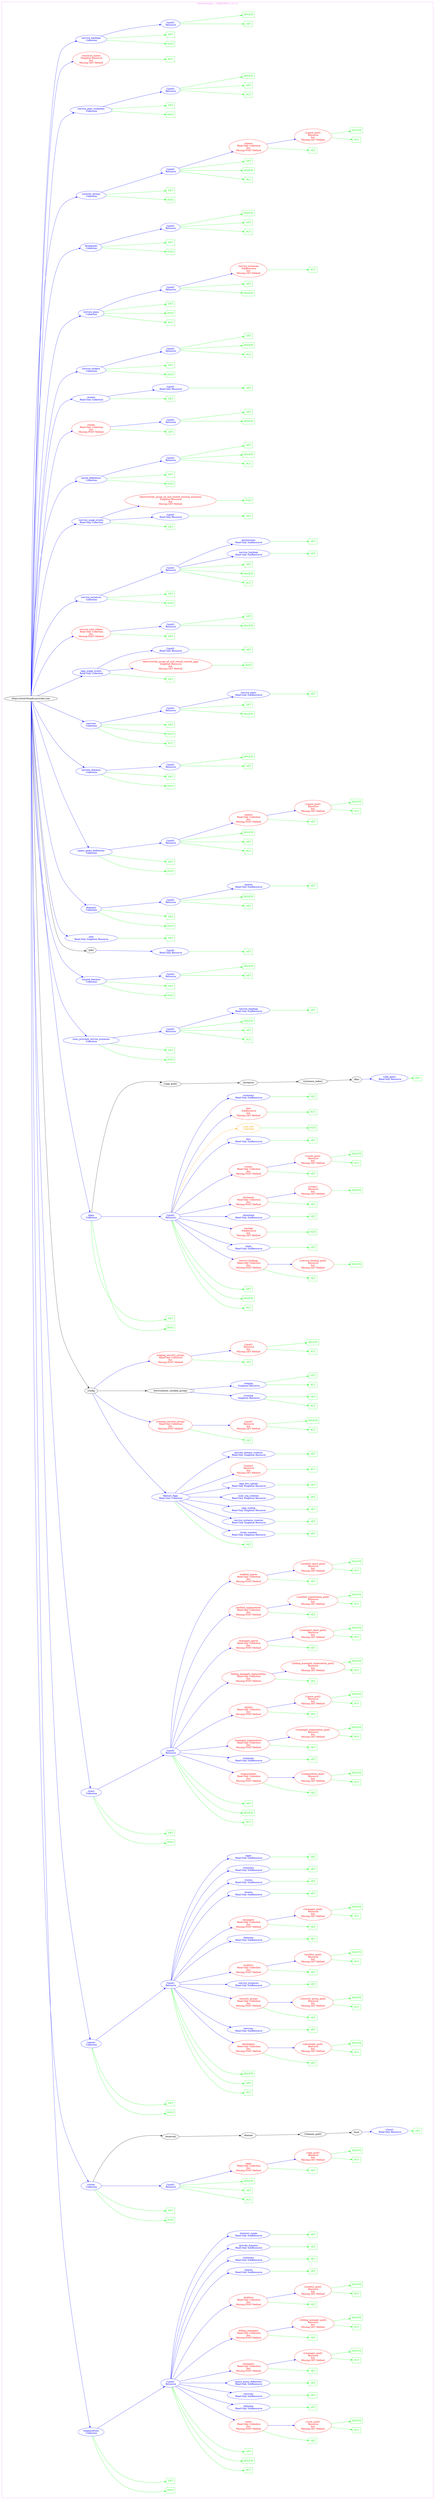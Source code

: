 digraph Cloud_Computing_REST_API {
rankdir="LR";
subgraph cluster_0 {
label="Cloud Foundry - UNKNOWN 2.217.0"
color=violet
fontcolor=violet
subgraph cluster_1 {
label=""
color=white
fontcolor=white
node1 [label="https://cloud-foundry.provider.com", shape="ellipse", color="black", fontcolor="black"]
node1 -> node2 [color="blue", fontcolor="blue"]
subgraph cluster_2 {
label=""
color=white
fontcolor=white
node2 [label="/organizations\n Collection", shape="ellipse", color="blue", fontcolor="blue"]
node2 -> node3 [color="green", fontcolor="green"]
subgraph cluster_3 {
label=""
color=white
fontcolor=white
node3 [label="POST", shape="box", color="green", fontcolor="green"]
}
node2 -> node4 [color="green", fontcolor="green"]
subgraph cluster_4 {
label=""
color=white
fontcolor=white
node4 [label="GET", shape="box", color="green", fontcolor="green"]
}
node2 -> node5 [color="blue", fontcolor="blue"]
subgraph cluster_5 {
label=""
color=white
fontcolor=white
node5 [label="/{guid}\n Resource", shape="ellipse", color="blue", fontcolor="blue"]
node5 -> node6 [color="green", fontcolor="green"]
subgraph cluster_6 {
label=""
color=white
fontcolor=white
node6 [label="PUT", shape="box", color="green", fontcolor="green"]
}
node5 -> node7 [color="green", fontcolor="green"]
subgraph cluster_7 {
label=""
color=white
fontcolor=white
node7 [label="DELETE", shape="box", color="green", fontcolor="green"]
}
node5 -> node8 [color="green", fontcolor="green"]
subgraph cluster_8 {
label=""
color=white
fontcolor=white
node8 [label="GET", shape="box", color="green", fontcolor="green"]
}
node5 -> node9 [color="blue", fontcolor="blue"]
subgraph cluster_9 {
label=""
color=white
fontcolor=white
node9 [label="/users\n Read-Only Collection\nbut\nMissing POST Method", shape="ellipse", color="red", fontcolor="red"]
node9 -> node10 [color="green", fontcolor="green"]
subgraph cluster_10 {
label=""
color=white
fontcolor=white
node10 [label="GET", shape="box", color="green", fontcolor="green"]
}
node9 -> node11 [color="blue", fontcolor="blue"]
subgraph cluster_11 {
label=""
color=white
fontcolor=white
node11 [label="/{user_guid}\n Resource\nbut\nMissing GET Method", shape="ellipse", color="red", fontcolor="red"]
node11 -> node12 [color="green", fontcolor="green"]
subgraph cluster_12 {
label=""
color=white
fontcolor=white
node12 [label="PUT", shape="box", color="green", fontcolor="green"]
}
node11 -> node13 [color="green", fontcolor="green"]
subgraph cluster_13 {
label=""
color=white
fontcolor=white
node13 [label="DELETE", shape="box", color="green", fontcolor="green"]
}
}
}
node5 -> node14 [color="blue", fontcolor="blue"]
subgraph cluster_14 {
label=""
color=white
fontcolor=white
node14 [label="/domains\n Read-Only SubResource", shape="ellipse", color="blue", fontcolor="blue"]
node14 -> node15 [color="green", fontcolor="green"]
subgraph cluster_15 {
label=""
color=white
fontcolor=white
node15 [label="GET", shape="box", color="green", fontcolor="green"]
}
}
node5 -> node16 [color="blue", fontcolor="blue"]
subgraph cluster_16 {
label=""
color=white
fontcolor=white
node16 [label="/services\n Read-Only SubResource", shape="ellipse", color="blue", fontcolor="blue"]
node16 -> node17 [color="green", fontcolor="green"]
subgraph cluster_17 {
label=""
color=white
fontcolor=white
node17 [label="GET", shape="box", color="green", fontcolor="green"]
}
}
node5 -> node18 [color="blue", fontcolor="blue"]
subgraph cluster_18 {
label=""
color=white
fontcolor=white
node18 [label="/space_quota_definitions\n Read-Only SubResource", shape="ellipse", color="blue", fontcolor="blue"]
node18 -> node19 [color="green", fontcolor="green"]
subgraph cluster_19 {
label=""
color=white
fontcolor=white
node19 [label="GET", shape="box", color="green", fontcolor="green"]
}
}
node5 -> node20 [color="blue", fontcolor="blue"]
subgraph cluster_20 {
label=""
color=white
fontcolor=white
node20 [label="/managers\n Read-Only Collection\nbut\nMissing POST Method", shape="ellipse", color="red", fontcolor="red"]
node20 -> node21 [color="green", fontcolor="green"]
subgraph cluster_21 {
label=""
color=white
fontcolor=white
node21 [label="GET", shape="box", color="green", fontcolor="green"]
}
node20 -> node22 [color="blue", fontcolor="blue"]
subgraph cluster_22 {
label=""
color=white
fontcolor=white
node22 [label="/{manager_guid}\n Resource\nbut\nMissing GET Method", shape="ellipse", color="red", fontcolor="red"]
node22 -> node23 [color="green", fontcolor="green"]
subgraph cluster_23 {
label=""
color=white
fontcolor=white
node23 [label="PUT", shape="box", color="green", fontcolor="green"]
}
node22 -> node24 [color="green", fontcolor="green"]
subgraph cluster_24 {
label=""
color=white
fontcolor=white
node24 [label="DELETE", shape="box", color="green", fontcolor="green"]
}
}
}
node5 -> node25 [color="blue", fontcolor="blue"]
subgraph cluster_25 {
label=""
color=white
fontcolor=white
node25 [label="/billing_managers\n Read-Only Collection\nbut\nMissing POST Method", shape="ellipse", color="red", fontcolor="red"]
node25 -> node26 [color="green", fontcolor="green"]
subgraph cluster_26 {
label=""
color=white
fontcolor=white
node26 [label="GET", shape="box", color="green", fontcolor="green"]
}
node25 -> node27 [color="blue", fontcolor="blue"]
subgraph cluster_27 {
label=""
color=white
fontcolor=white
node27 [label="/{billing_manager_guid}\n Resource\nbut\nMissing GET Method", shape="ellipse", color="red", fontcolor="red"]
node27 -> node28 [color="green", fontcolor="green"]
subgraph cluster_28 {
label=""
color=white
fontcolor=white
node28 [label="PUT", shape="box", color="green", fontcolor="green"]
}
node27 -> node29 [color="green", fontcolor="green"]
subgraph cluster_29 {
label=""
color=white
fontcolor=white
node29 [label="DELETE", shape="box", color="green", fontcolor="green"]
}
}
}
node5 -> node30 [color="blue", fontcolor="blue"]
subgraph cluster_30 {
label=""
color=white
fontcolor=white
node30 [label="/auditors\n Read-Only Collection\nbut\nMissing POST Method", shape="ellipse", color="red", fontcolor="red"]
node30 -> node31 [color="green", fontcolor="green"]
subgraph cluster_31 {
label=""
color=white
fontcolor=white
node31 [label="GET", shape="box", color="green", fontcolor="green"]
}
node30 -> node32 [color="blue", fontcolor="blue"]
subgraph cluster_32 {
label=""
color=white
fontcolor=white
node32 [label="/{auditor_guid}\n Resource\nbut\nMissing GET Method", shape="ellipse", color="red", fontcolor="red"]
node32 -> node33 [color="green", fontcolor="green"]
subgraph cluster_33 {
label=""
color=white
fontcolor=white
node33 [label="PUT", shape="box", color="green", fontcolor="green"]
}
node32 -> node34 [color="green", fontcolor="green"]
subgraph cluster_34 {
label=""
color=white
fontcolor=white
node34 [label="DELETE", shape="box", color="green", fontcolor="green"]
}
}
}
node5 -> node35 [color="blue", fontcolor="blue"]
subgraph cluster_35 {
label=""
color=white
fontcolor=white
node35 [label="/spaces\n Read-Only SubResource", shape="ellipse", color="blue", fontcolor="blue"]
node35 -> node36 [color="green", fontcolor="green"]
subgraph cluster_36 {
label=""
color=white
fontcolor=white
node36 [label="GET", shape="box", color="green", fontcolor="green"]
}
}
node5 -> node37 [color="blue", fontcolor="blue"]
subgraph cluster_37 {
label=""
color=white
fontcolor=white
node37 [label="/summary\n Read-Only SubResource", shape="ellipse", color="blue", fontcolor="blue"]
node37 -> node38 [color="green", fontcolor="green"]
subgraph cluster_38 {
label=""
color=white
fontcolor=white
node38 [label="GET", shape="box", color="green", fontcolor="green"]
}
}
node5 -> node39 [color="blue", fontcolor="blue"]
subgraph cluster_39 {
label=""
color=white
fontcolor=white
node39 [label="/private_domains\n Read-Only SubResource", shape="ellipse", color="blue", fontcolor="blue"]
node39 -> node40 [color="green", fontcolor="green"]
subgraph cluster_40 {
label=""
color=white
fontcolor=white
node40 [label="GET", shape="box", color="green", fontcolor="green"]
}
}
node5 -> node41 [color="blue", fontcolor="blue"]
subgraph cluster_41 {
label=""
color=white
fontcolor=white
node41 [label="/memory_usage\n Read-Only SubResource", shape="ellipse", color="blue", fontcolor="blue"]
node41 -> node42 [color="green", fontcolor="green"]
subgraph cluster_42 {
label=""
color=white
fontcolor=white
node42 [label="GET", shape="box", color="green", fontcolor="green"]
}
}
}
}
node1 -> node43 [color="blue", fontcolor="blue"]
subgraph cluster_43 {
label=""
color=white
fontcolor=white
node43 [label="/routes\n Collection", shape="ellipse", color="blue", fontcolor="blue"]
node43 -> node44 [color="green", fontcolor="green"]
subgraph cluster_44 {
label=""
color=white
fontcolor=white
node44 [label="POST", shape="box", color="green", fontcolor="green"]
}
node43 -> node45 [color="green", fontcolor="green"]
subgraph cluster_45 {
label=""
color=white
fontcolor=white
node45 [label="GET", shape="box", color="green", fontcolor="green"]
}
node43 -> node46 [color="blue", fontcolor="blue"]
subgraph cluster_46 {
label=""
color=white
fontcolor=white
node46 [label="/{guid}\n Resource", shape="ellipse", color="blue", fontcolor="blue"]
node46 -> node47 [color="green", fontcolor="green"]
subgraph cluster_47 {
label=""
color=white
fontcolor=white
node47 [label="PUT", shape="box", color="green", fontcolor="green"]
}
node46 -> node48 [color="green", fontcolor="green"]
subgraph cluster_48 {
label=""
color=white
fontcolor=white
node48 [label="GET", shape="box", color="green", fontcolor="green"]
}
node46 -> node49 [color="green", fontcolor="green"]
subgraph cluster_49 {
label=""
color=white
fontcolor=white
node49 [label="DELETE", shape="box", color="green", fontcolor="green"]
}
node46 -> node50 [color="blue", fontcolor="blue"]
subgraph cluster_50 {
label=""
color=white
fontcolor=white
node50 [label="/apps\n Read-Only Collection\nbut\nMissing POST Method", shape="ellipse", color="red", fontcolor="red"]
node50 -> node51 [color="green", fontcolor="green"]
subgraph cluster_51 {
label=""
color=white
fontcolor=white
node51 [label="GET", shape="box", color="green", fontcolor="green"]
}
node50 -> node52 [color="blue", fontcolor="blue"]
subgraph cluster_52 {
label=""
color=white
fontcolor=white
node52 [label="/{app_guid}\n Resource\nbut\nMissing GET Method", shape="ellipse", color="red", fontcolor="red"]
node52 -> node53 [color="green", fontcolor="green"]
subgraph cluster_53 {
label=""
color=white
fontcolor=white
node53 [label="PUT", shape="box", color="green", fontcolor="green"]
}
node52 -> node54 [color="green", fontcolor="green"]
subgraph cluster_54 {
label=""
color=white
fontcolor=white
node54 [label="DELETE", shape="box", color="green", fontcolor="green"]
}
}
}
}
node43 -> node55 [color="black", fontcolor="black"]
subgraph cluster_55 {
label=""
color=white
fontcolor=white
node55 [label="/reserved", shape="ellipse", color="black", fontcolor="black"]
node55 -> node56 [color="black", fontcolor="black"]
subgraph cluster_56 {
label=""
color=white
fontcolor=white
node56 [label="/domain", shape="ellipse", color="black", fontcolor="black"]
node56 -> node57 [color="black", fontcolor="black"]
subgraph cluster_57 {
label=""
color=white
fontcolor=white
node57 [label="/{domain_guid}", shape="ellipse", color="black", fontcolor="black"]
node57 -> node58 [color="black", fontcolor="black"]
subgraph cluster_58 {
label=""
color=white
fontcolor=white
node58 [label="/host", shape="ellipse", color="black", fontcolor="black"]
node58 -> node59 [color="blue", fontcolor="blue"]
subgraph cluster_59 {
label=""
color=white
fontcolor=white
node59 [label="/{host}\n Read-Only Resource", shape="ellipse", color="blue", fontcolor="blue"]
node59 -> node60 [color="green", fontcolor="green"]
subgraph cluster_60 {
label=""
color=white
fontcolor=white
node60 [label="GET", shape="box", color="green", fontcolor="green"]
}
}
}
}
}
}
}
node1 -> node61 [color="blue", fontcolor="blue"]
subgraph cluster_61 {
label=""
color=white
fontcolor=white
node61 [label="/spaces\n Collection", shape="ellipse", color="blue", fontcolor="blue"]
node61 -> node62 [color="green", fontcolor="green"]
subgraph cluster_62 {
label=""
color=white
fontcolor=white
node62 [label="POST", shape="box", color="green", fontcolor="green"]
}
node61 -> node63 [color="green", fontcolor="green"]
subgraph cluster_63 {
label=""
color=white
fontcolor=white
node63 [label="GET", shape="box", color="green", fontcolor="green"]
}
node61 -> node64 [color="blue", fontcolor="blue"]
subgraph cluster_64 {
label=""
color=white
fontcolor=white
node64 [label="/{guid}\n Resource", shape="ellipse", color="blue", fontcolor="blue"]
node64 -> node65 [color="green", fontcolor="green"]
subgraph cluster_65 {
label=""
color=white
fontcolor=white
node65 [label="PUT", shape="box", color="green", fontcolor="green"]
}
node64 -> node66 [color="green", fontcolor="green"]
subgraph cluster_66 {
label=""
color=white
fontcolor=white
node66 [label="GET", shape="box", color="green", fontcolor="green"]
}
node64 -> node67 [color="green", fontcolor="green"]
subgraph cluster_67 {
label=""
color=white
fontcolor=white
node67 [label="DELETE", shape="box", color="green", fontcolor="green"]
}
node64 -> node68 [color="blue", fontcolor="blue"]
subgraph cluster_68 {
label=""
color=white
fontcolor=white
node68 [label="/developers\n Read-Only Collection\nbut\nMissing POST Method", shape="ellipse", color="red", fontcolor="red"]
node68 -> node69 [color="green", fontcolor="green"]
subgraph cluster_69 {
label=""
color=white
fontcolor=white
node69 [label="GET", shape="box", color="green", fontcolor="green"]
}
node68 -> node70 [color="blue", fontcolor="blue"]
subgraph cluster_70 {
label=""
color=white
fontcolor=white
node70 [label="/{developer_guid}\n Resource\nbut\nMissing GET Method", shape="ellipse", color="red", fontcolor="red"]
node70 -> node71 [color="green", fontcolor="green"]
subgraph cluster_71 {
label=""
color=white
fontcolor=white
node71 [label="PUT", shape="box", color="green", fontcolor="green"]
}
node70 -> node72 [color="green", fontcolor="green"]
subgraph cluster_72 {
label=""
color=white
fontcolor=white
node72 [label="DELETE", shape="box", color="green", fontcolor="green"]
}
}
}
node64 -> node73 [color="blue", fontcolor="blue"]
subgraph cluster_73 {
label=""
color=white
fontcolor=white
node73 [label="/services\n Read-Only SubResource", shape="ellipse", color="blue", fontcolor="blue"]
node73 -> node74 [color="green", fontcolor="green"]
subgraph cluster_74 {
label=""
color=white
fontcolor=white
node74 [label="GET", shape="box", color="green", fontcolor="green"]
}
}
node64 -> node75 [color="blue", fontcolor="blue"]
subgraph cluster_75 {
label=""
color=white
fontcolor=white
node75 [label="/security_groups\n Read-Only Collection\nbut\nMissing POST Method", shape="ellipse", color="red", fontcolor="red"]
node75 -> node76 [color="green", fontcolor="green"]
subgraph cluster_76 {
label=""
color=white
fontcolor=white
node76 [label="GET", shape="box", color="green", fontcolor="green"]
}
node75 -> node77 [color="blue", fontcolor="blue"]
subgraph cluster_77 {
label=""
color=white
fontcolor=white
node77 [label="/{security_group_guid}\n Resource\nbut\nMissing GET Method", shape="ellipse", color="red", fontcolor="red"]
node77 -> node78 [color="green", fontcolor="green"]
subgraph cluster_78 {
label=""
color=white
fontcolor=white
node78 [label="PUT", shape="box", color="green", fontcolor="green"]
}
node77 -> node79 [color="green", fontcolor="green"]
subgraph cluster_79 {
label=""
color=white
fontcolor=white
node79 [label="DELETE", shape="box", color="green", fontcolor="green"]
}
}
}
node64 -> node80 [color="blue", fontcolor="blue"]
subgraph cluster_80 {
label=""
color=white
fontcolor=white
node80 [label="/service_instances\n Read-Only SubResource", shape="ellipse", color="blue", fontcolor="blue"]
node80 -> node81 [color="green", fontcolor="green"]
subgraph cluster_81 {
label=""
color=white
fontcolor=white
node81 [label="GET", shape="box", color="green", fontcolor="green"]
}
}
node64 -> node82 [color="blue", fontcolor="blue"]
subgraph cluster_82 {
label=""
color=white
fontcolor=white
node82 [label="/auditors\n Read-Only Collection\nbut\nMissing POST Method", shape="ellipse", color="red", fontcolor="red"]
node82 -> node83 [color="green", fontcolor="green"]
subgraph cluster_83 {
label=""
color=white
fontcolor=white
node83 [label="GET", shape="box", color="green", fontcolor="green"]
}
node82 -> node84 [color="blue", fontcolor="blue"]
subgraph cluster_84 {
label=""
color=white
fontcolor=white
node84 [label="/{auditor_guid}\n Resource\nbut\nMissing GET Method", shape="ellipse", color="red", fontcolor="red"]
node84 -> node85 [color="green", fontcolor="green"]
subgraph cluster_85 {
label=""
color=white
fontcolor=white
node85 [label="PUT", shape="box", color="green", fontcolor="green"]
}
node84 -> node86 [color="green", fontcolor="green"]
subgraph cluster_86 {
label=""
color=white
fontcolor=white
node86 [label="DELETE", shape="box", color="green", fontcolor="green"]
}
}
}
node64 -> node87 [color="blue", fontcolor="blue"]
subgraph cluster_87 {
label=""
color=white
fontcolor=white
node87 [label="/domains\n Read-Only SubResource", shape="ellipse", color="blue", fontcolor="blue"]
node87 -> node88 [color="green", fontcolor="green"]
subgraph cluster_88 {
label=""
color=white
fontcolor=white
node88 [label="GET", shape="box", color="green", fontcolor="green"]
}
}
node64 -> node89 [color="blue", fontcolor="blue"]
subgraph cluster_89 {
label=""
color=white
fontcolor=white
node89 [label="/managers\n Read-Only Collection\nbut\nMissing POST Method", shape="ellipse", color="red", fontcolor="red"]
node89 -> node90 [color="green", fontcolor="green"]
subgraph cluster_90 {
label=""
color=white
fontcolor=white
node90 [label="GET", shape="box", color="green", fontcolor="green"]
}
node89 -> node91 [color="blue", fontcolor="blue"]
subgraph cluster_91 {
label=""
color=white
fontcolor=white
node91 [label="/{manager_guid}\n Resource\nbut\nMissing GET Method", shape="ellipse", color="red", fontcolor="red"]
node91 -> node92 [color="green", fontcolor="green"]
subgraph cluster_92 {
label=""
color=white
fontcolor=white
node92 [label="PUT", shape="box", color="green", fontcolor="green"]
}
node91 -> node93 [color="green", fontcolor="green"]
subgraph cluster_93 {
label=""
color=white
fontcolor=white
node93 [label="DELETE", shape="box", color="green", fontcolor="green"]
}
}
}
node64 -> node94 [color="blue", fontcolor="blue"]
subgraph cluster_94 {
label=""
color=white
fontcolor=white
node94 [label="/events\n Read-Only SubResource", shape="ellipse", color="blue", fontcolor="blue"]
node94 -> node95 [color="green", fontcolor="green"]
subgraph cluster_95 {
label=""
color=white
fontcolor=white
node95 [label="GET", shape="box", color="green", fontcolor="green"]
}
}
node64 -> node96 [color="blue", fontcolor="blue"]
subgraph cluster_96 {
label=""
color=white
fontcolor=white
node96 [label="/routes\n Read-Only SubResource", shape="ellipse", color="blue", fontcolor="blue"]
node96 -> node97 [color="green", fontcolor="green"]
subgraph cluster_97 {
label=""
color=white
fontcolor=white
node97 [label="GET", shape="box", color="green", fontcolor="green"]
}
}
node64 -> node98 [color="blue", fontcolor="blue"]
subgraph cluster_98 {
label=""
color=white
fontcolor=white
node98 [label="/summary\n Read-Only SubResource", shape="ellipse", color="blue", fontcolor="blue"]
node98 -> node99 [color="green", fontcolor="green"]
subgraph cluster_99 {
label=""
color=white
fontcolor=white
node99 [label="GET", shape="box", color="green", fontcolor="green"]
}
}
node64 -> node100 [color="blue", fontcolor="blue"]
subgraph cluster_100 {
label=""
color=white
fontcolor=white
node100 [label="/apps\n Read-Only SubResource", shape="ellipse", color="blue", fontcolor="blue"]
node100 -> node101 [color="green", fontcolor="green"]
subgraph cluster_101 {
label=""
color=white
fontcolor=white
node101 [label="GET", shape="box", color="green", fontcolor="green"]
}
}
}
}
node1 -> node102 [color="blue", fontcolor="blue"]
subgraph cluster_102 {
label=""
color=white
fontcolor=white
node102 [label="/users\n Collection", shape="ellipse", color="blue", fontcolor="blue"]
node102 -> node103 [color="green", fontcolor="green"]
subgraph cluster_103 {
label=""
color=white
fontcolor=white
node103 [label="POST", shape="box", color="green", fontcolor="green"]
}
node102 -> node104 [color="green", fontcolor="green"]
subgraph cluster_104 {
label=""
color=white
fontcolor=white
node104 [label="GET", shape="box", color="green", fontcolor="green"]
}
node102 -> node105 [color="blue", fontcolor="blue"]
subgraph cluster_105 {
label=""
color=white
fontcolor=white
node105 [label="/{guid}\n Resource", shape="ellipse", color="blue", fontcolor="blue"]
node105 -> node106 [color="green", fontcolor="green"]
subgraph cluster_106 {
label=""
color=white
fontcolor=white
node106 [label="PUT", shape="box", color="green", fontcolor="green"]
}
node105 -> node107 [color="green", fontcolor="green"]
subgraph cluster_107 {
label=""
color=white
fontcolor=white
node107 [label="DELETE", shape="box", color="green", fontcolor="green"]
}
node105 -> node108 [color="green", fontcolor="green"]
subgraph cluster_108 {
label=""
color=white
fontcolor=white
node108 [label="GET", shape="box", color="green", fontcolor="green"]
}
node105 -> node109 [color="blue", fontcolor="blue"]
subgraph cluster_109 {
label=""
color=white
fontcolor=white
node109 [label="/organizations\n Read-Only Collection\nbut\nMissing POST Method", shape="ellipse", color="red", fontcolor="red"]
node109 -> node110 [color="green", fontcolor="green"]
subgraph cluster_110 {
label=""
color=white
fontcolor=white
node110 [label="GET", shape="box", color="green", fontcolor="green"]
}
node109 -> node111 [color="blue", fontcolor="blue"]
subgraph cluster_111 {
label=""
color=white
fontcolor=white
node111 [label="/{organization_guid}\n Resource\nbut\nMissing GET Method", shape="ellipse", color="red", fontcolor="red"]
node111 -> node112 [color="green", fontcolor="green"]
subgraph cluster_112 {
label=""
color=white
fontcolor=white
node112 [label="PUT", shape="box", color="green", fontcolor="green"]
}
node111 -> node113 [color="green", fontcolor="green"]
subgraph cluster_113 {
label=""
color=white
fontcolor=white
node113 [label="DELETE", shape="box", color="green", fontcolor="green"]
}
}
}
node105 -> node114 [color="blue", fontcolor="blue"]
subgraph cluster_114 {
label=""
color=white
fontcolor=white
node114 [label="/summary\n Read-Only SubResource", shape="ellipse", color="blue", fontcolor="blue"]
node114 -> node115 [color="green", fontcolor="green"]
subgraph cluster_115 {
label=""
color=white
fontcolor=white
node115 [label="GET", shape="box", color="green", fontcolor="green"]
}
}
node105 -> node116 [color="blue", fontcolor="blue"]
subgraph cluster_116 {
label=""
color=white
fontcolor=white
node116 [label="/managed_organizations\n Read-Only Collection\nbut\nMissing POST Method", shape="ellipse", color="red", fontcolor="red"]
node116 -> node117 [color="green", fontcolor="green"]
subgraph cluster_117 {
label=""
color=white
fontcolor=white
node117 [label="GET", shape="box", color="green", fontcolor="green"]
}
node116 -> node118 [color="blue", fontcolor="blue"]
subgraph cluster_118 {
label=""
color=white
fontcolor=white
node118 [label="/{managed_organization_guid}\n Resource\nbut\nMissing GET Method", shape="ellipse", color="red", fontcolor="red"]
node118 -> node119 [color="green", fontcolor="green"]
subgraph cluster_119 {
label=""
color=white
fontcolor=white
node119 [label="PUT", shape="box", color="green", fontcolor="green"]
}
node118 -> node120 [color="green", fontcolor="green"]
subgraph cluster_120 {
label=""
color=white
fontcolor=white
node120 [label="DELETE", shape="box", color="green", fontcolor="green"]
}
}
}
node105 -> node121 [color="blue", fontcolor="blue"]
subgraph cluster_121 {
label=""
color=white
fontcolor=white
node121 [label="/spaces\n Read-Only Collection\nbut\nMissing POST Method", shape="ellipse", color="red", fontcolor="red"]
node121 -> node122 [color="green", fontcolor="green"]
subgraph cluster_122 {
label=""
color=white
fontcolor=white
node122 [label="GET", shape="box", color="green", fontcolor="green"]
}
node121 -> node123 [color="blue", fontcolor="blue"]
subgraph cluster_123 {
label=""
color=white
fontcolor=white
node123 [label="/{space_guid}\n Resource\nbut\nMissing GET Method", shape="ellipse", color="red", fontcolor="red"]
node123 -> node124 [color="green", fontcolor="green"]
subgraph cluster_124 {
label=""
color=white
fontcolor=white
node124 [label="PUT", shape="box", color="green", fontcolor="green"]
}
node123 -> node125 [color="green", fontcolor="green"]
subgraph cluster_125 {
label=""
color=white
fontcolor=white
node125 [label="DELETE", shape="box", color="green", fontcolor="green"]
}
}
}
node105 -> node126 [color="blue", fontcolor="blue"]
subgraph cluster_126 {
label=""
color=white
fontcolor=white
node126 [label="/billing_managed_organizations\n Read-Only Collection\nbut\nMissing POST Method", shape="ellipse", color="red", fontcolor="red"]
node126 -> node127 [color="green", fontcolor="green"]
subgraph cluster_127 {
label=""
color=white
fontcolor=white
node127 [label="GET", shape="box", color="green", fontcolor="green"]
}
node126 -> node128 [color="blue", fontcolor="blue"]
subgraph cluster_128 {
label=""
color=white
fontcolor=white
node128 [label="/{billing_managed_organization_guid}\n Resource\nbut\nMissing GET Method", shape="ellipse", color="red", fontcolor="red"]
node128 -> node129 [color="green", fontcolor="green"]
subgraph cluster_129 {
label=""
color=white
fontcolor=white
node129 [label="PUT", shape="box", color="green", fontcolor="green"]
}
node128 -> node130 [color="green", fontcolor="green"]
subgraph cluster_130 {
label=""
color=white
fontcolor=white
node130 [label="DELETE", shape="box", color="green", fontcolor="green"]
}
}
}
node105 -> node131 [color="blue", fontcolor="blue"]
subgraph cluster_131 {
label=""
color=white
fontcolor=white
node131 [label="/managed_spaces\n Read-Only Collection\nbut\nMissing POST Method", shape="ellipse", color="red", fontcolor="red"]
node131 -> node132 [color="green", fontcolor="green"]
subgraph cluster_132 {
label=""
color=white
fontcolor=white
node132 [label="GET", shape="box", color="green", fontcolor="green"]
}
node131 -> node133 [color="blue", fontcolor="blue"]
subgraph cluster_133 {
label=""
color=white
fontcolor=white
node133 [label="/{managed_space_guid}\n Resource\nbut\nMissing GET Method", shape="ellipse", color="red", fontcolor="red"]
node133 -> node134 [color="green", fontcolor="green"]
subgraph cluster_134 {
label=""
color=white
fontcolor=white
node134 [label="PUT", shape="box", color="green", fontcolor="green"]
}
node133 -> node135 [color="green", fontcolor="green"]
subgraph cluster_135 {
label=""
color=white
fontcolor=white
node135 [label="DELETE", shape="box", color="green", fontcolor="green"]
}
}
}
node105 -> node136 [color="blue", fontcolor="blue"]
subgraph cluster_136 {
label=""
color=white
fontcolor=white
node136 [label="/audited_organizations\n Read-Only Collection\nbut\nMissing POST Method", shape="ellipse", color="red", fontcolor="red"]
node136 -> node137 [color="green", fontcolor="green"]
subgraph cluster_137 {
label=""
color=white
fontcolor=white
node137 [label="GET", shape="box", color="green", fontcolor="green"]
}
node136 -> node138 [color="blue", fontcolor="blue"]
subgraph cluster_138 {
label=""
color=white
fontcolor=white
node138 [label="/{audited_organization_guid}\n Resource\nbut\nMissing GET Method", shape="ellipse", color="red", fontcolor="red"]
node138 -> node139 [color="green", fontcolor="green"]
subgraph cluster_139 {
label=""
color=white
fontcolor=white
node139 [label="PUT", shape="box", color="green", fontcolor="green"]
}
node138 -> node140 [color="green", fontcolor="green"]
subgraph cluster_140 {
label=""
color=white
fontcolor=white
node140 [label="DELETE", shape="box", color="green", fontcolor="green"]
}
}
}
node105 -> node141 [color="blue", fontcolor="blue"]
subgraph cluster_141 {
label=""
color=white
fontcolor=white
node141 [label="/audited_spaces\n Read-Only Collection\nbut\nMissing POST Method", shape="ellipse", color="red", fontcolor="red"]
node141 -> node142 [color="green", fontcolor="green"]
subgraph cluster_142 {
label=""
color=white
fontcolor=white
node142 [label="GET", shape="box", color="green", fontcolor="green"]
}
node141 -> node143 [color="blue", fontcolor="blue"]
subgraph cluster_143 {
label=""
color=white
fontcolor=white
node143 [label="/{audited_space_guid}\n Resource\nbut\nMissing GET Method", shape="ellipse", color="red", fontcolor="red"]
node143 -> node144 [color="green", fontcolor="green"]
subgraph cluster_144 {
label=""
color=white
fontcolor=white
node144 [label="PUT", shape="box", color="green", fontcolor="green"]
}
node143 -> node145 [color="green", fontcolor="green"]
subgraph cluster_145 {
label=""
color=white
fontcolor=white
node145 [label="DELETE", shape="box", color="green", fontcolor="green"]
}
}
}
}
}
node1 -> node146 [color="black", fontcolor="black"]
subgraph cluster_146 {
label=""
color=white
fontcolor=white
node146 [label="/config", shape="ellipse", color="black", fontcolor="black"]
node146 -> node147 [color="blue", fontcolor="blue"]
subgraph cluster_147 {
label=""
color=white
fontcolor=white
node147 [label="/feature_flags\n Read-Only Collection", shape="ellipse", color="blue", fontcolor="blue"]
node147 -> node148 [color="green", fontcolor="green"]
subgraph cluster_148 {
label=""
color=white
fontcolor=white
node148 [label="GET", shape="box", color="green", fontcolor="green"]
}
node147 -> node149 [color="blue", fontcolor="blue"]
subgraph cluster_149 {
label=""
color=white
fontcolor=white
node149 [label="/route_creation\n Read-Only Singleton Resource", shape="ellipse", color="blue", fontcolor="blue"]
node149 -> node150 [color="green", fontcolor="green"]
subgraph cluster_150 {
label=""
color=white
fontcolor=white
node150 [label="GET", shape="box", color="green", fontcolor="green"]
}
}
node147 -> node151 [color="blue", fontcolor="blue"]
subgraph cluster_151 {
label=""
color=white
fontcolor=white
node151 [label="/service_instance_creation\n Read-Only Singleton Resource", shape="ellipse", color="blue", fontcolor="blue"]
node151 -> node152 [color="green", fontcolor="green"]
subgraph cluster_152 {
label=""
color=white
fontcolor=white
node152 [label="GET", shape="box", color="green", fontcolor="green"]
}
}
node147 -> node153 [color="blue", fontcolor="blue"]
subgraph cluster_153 {
label=""
color=white
fontcolor=white
node153 [label="/app_scaling\n Read-Only Singleton Resource", shape="ellipse", color="blue", fontcolor="blue"]
node153 -> node154 [color="green", fontcolor="green"]
subgraph cluster_154 {
label=""
color=white
fontcolor=white
node154 [label="GET", shape="box", color="green", fontcolor="green"]
}
}
node147 -> node155 [color="blue", fontcolor="blue"]
subgraph cluster_155 {
label=""
color=white
fontcolor=white
node155 [label="/user_org_creation\n Read-Only Singleton Resource", shape="ellipse", color="blue", fontcolor="blue"]
node155 -> node156 [color="green", fontcolor="green"]
subgraph cluster_156 {
label=""
color=white
fontcolor=white
node156 [label="GET", shape="box", color="green", fontcolor="green"]
}
}
node147 -> node157 [color="blue", fontcolor="blue"]
subgraph cluster_157 {
label=""
color=white
fontcolor=white
node157 [label="/app_bits_upload\n Read-Only Singleton Resource", shape="ellipse", color="blue", fontcolor="blue"]
node157 -> node158 [color="green", fontcolor="green"]
subgraph cluster_158 {
label=""
color=white
fontcolor=white
node158 [label="GET", shape="box", color="green", fontcolor="green"]
}
}
node147 -> node159 [color="blue", fontcolor="blue"]
subgraph cluster_159 {
label=""
color=white
fontcolor=white
node159 [label="/{name}\n Resource\nbut\nMissing GET Method", shape="ellipse", color="red", fontcolor="red"]
node159 -> node160 [color="green", fontcolor="green"]
subgraph cluster_160 {
label=""
color=white
fontcolor=white
node160 [label="PUT", shape="box", color="green", fontcolor="green"]
}
}
node147 -> node161 [color="blue", fontcolor="blue"]
subgraph cluster_161 {
label=""
color=white
fontcolor=white
node161 [label="/private_domain_creation\n Read-Only Singleton Resource", shape="ellipse", color="blue", fontcolor="blue"]
node161 -> node162 [color="green", fontcolor="green"]
subgraph cluster_162 {
label=""
color=white
fontcolor=white
node162 [label="GET", shape="box", color="green", fontcolor="green"]
}
}
}
node146 -> node163 [color="blue", fontcolor="blue"]
subgraph cluster_163 {
label=""
color=white
fontcolor=white
node163 [label="/running_security_groups\n Read-Only Collection\nbut\nMissing POST Method", shape="ellipse", color="red", fontcolor="red"]
node163 -> node164 [color="green", fontcolor="green"]
subgraph cluster_164 {
label=""
color=white
fontcolor=white
node164 [label="GET", shape="box", color="green", fontcolor="green"]
}
node163 -> node165 [color="blue", fontcolor="blue"]
subgraph cluster_165 {
label=""
color=white
fontcolor=white
node165 [label="/{guid}\n Resource\nbut\nMissing GET Method", shape="ellipse", color="red", fontcolor="red"]
node165 -> node166 [color="green", fontcolor="green"]
subgraph cluster_166 {
label=""
color=white
fontcolor=white
node166 [label="PUT", shape="box", color="green", fontcolor="green"]
}
node165 -> node167 [color="green", fontcolor="green"]
subgraph cluster_167 {
label=""
color=white
fontcolor=white
node167 [label="DELETE", shape="box", color="green", fontcolor="green"]
}
}
}
node146 -> node168 [color="black", fontcolor="black"]
subgraph cluster_168 {
label=""
color=white
fontcolor=white
node168 [label="/environment_variable_groups", shape="ellipse", color="black", fontcolor="black"]
node168 -> node169 [color="blue", fontcolor="blue"]
subgraph cluster_169 {
label=""
color=white
fontcolor=white
node169 [label="/running\n Singleton Resource", shape="ellipse", color="blue", fontcolor="blue"]
node169 -> node170 [color="green", fontcolor="green"]
subgraph cluster_170 {
label=""
color=white
fontcolor=white
node170 [label="PUT", shape="box", color="green", fontcolor="green"]
}
node169 -> node171 [color="green", fontcolor="green"]
subgraph cluster_171 {
label=""
color=white
fontcolor=white
node171 [label="GET", shape="box", color="green", fontcolor="green"]
}
}
node168 -> node172 [color="blue", fontcolor="blue"]
subgraph cluster_172 {
label=""
color=white
fontcolor=white
node172 [label="/staging\n Singleton Resource", shape="ellipse", color="blue", fontcolor="blue"]
node172 -> node173 [color="green", fontcolor="green"]
subgraph cluster_173 {
label=""
color=white
fontcolor=white
node173 [label="PUT", shape="box", color="green", fontcolor="green"]
}
node172 -> node174 [color="green", fontcolor="green"]
subgraph cluster_174 {
label=""
color=white
fontcolor=white
node174 [label="GET", shape="box", color="green", fontcolor="green"]
}
}
}
node146 -> node175 [color="blue", fontcolor="blue"]
subgraph cluster_175 {
label=""
color=white
fontcolor=white
node175 [label="/staging_security_groups\n Read-Only Collection\nbut\nMissing POST Method", shape="ellipse", color="red", fontcolor="red"]
node175 -> node176 [color="green", fontcolor="green"]
subgraph cluster_176 {
label=""
color=white
fontcolor=white
node176 [label="GET", shape="box", color="green", fontcolor="green"]
}
node175 -> node177 [color="blue", fontcolor="blue"]
subgraph cluster_177 {
label=""
color=white
fontcolor=white
node177 [label="/{guid}\n Resource\nbut\nMissing GET Method", shape="ellipse", color="red", fontcolor="red"]
node177 -> node178 [color="green", fontcolor="green"]
subgraph cluster_178 {
label=""
color=white
fontcolor=white
node178 [label="PUT", shape="box", color="green", fontcolor="green"]
}
node177 -> node179 [color="green", fontcolor="green"]
subgraph cluster_179 {
label=""
color=white
fontcolor=white
node179 [label="DELETE", shape="box", color="green", fontcolor="green"]
}
}
}
}
node1 -> node180 [color="blue", fontcolor="blue"]
subgraph cluster_180 {
label=""
color=white
fontcolor=white
node180 [label="/apps\n Collection", shape="ellipse", color="blue", fontcolor="blue"]
node180 -> node181 [color="green", fontcolor="green"]
subgraph cluster_181 {
label=""
color=white
fontcolor=white
node181 [label="POST", shape="box", color="green", fontcolor="green"]
}
node180 -> node182 [color="green", fontcolor="green"]
subgraph cluster_182 {
label=""
color=white
fontcolor=white
node182 [label="GET", shape="box", color="green", fontcolor="green"]
}
node180 -> node183 [color="blue", fontcolor="blue"]
subgraph cluster_183 {
label=""
color=white
fontcolor=white
node183 [label="/{guid}\n Resource", shape="ellipse", color="blue", fontcolor="blue"]
node183 -> node184 [color="green", fontcolor="green"]
subgraph cluster_184 {
label=""
color=white
fontcolor=white
node184 [label="PUT", shape="box", color="green", fontcolor="green"]
}
node183 -> node185 [color="green", fontcolor="green"]
subgraph cluster_185 {
label=""
color=white
fontcolor=white
node185 [label="DELETE", shape="box", color="green", fontcolor="green"]
}
node183 -> node186 [color="green", fontcolor="green"]
subgraph cluster_186 {
label=""
color=white
fontcolor=white
node186 [label="GET", shape="box", color="green", fontcolor="green"]
}
node183 -> node187 [color="blue", fontcolor="blue"]
subgraph cluster_187 {
label=""
color=white
fontcolor=white
node187 [label="/service_bindings\n Read-Only Collection\nbut\nMissing POST Method", shape="ellipse", color="red", fontcolor="red"]
node187 -> node188 [color="green", fontcolor="green"]
subgraph cluster_188 {
label=""
color=white
fontcolor=white
node188 [label="GET", shape="box", color="green", fontcolor="green"]
}
node187 -> node189 [color="blue", fontcolor="blue"]
subgraph cluster_189 {
label=""
color=white
fontcolor=white
node189 [label="/{service_binding_guid}\n Resource\nbut\nMissing GET Method", shape="ellipse", color="red", fontcolor="red"]
node189 -> node190 [color="green", fontcolor="green"]
subgraph cluster_190 {
label=""
color=white
fontcolor=white
node190 [label="DELETE", shape="box", color="green", fontcolor="green"]
}
}
}
node183 -> node191 [color="blue", fontcolor="blue"]
subgraph cluster_191 {
label=""
color=white
fontcolor=white
node191 [label="/stats\n Read-Only SubResource", shape="ellipse", color="blue", fontcolor="blue"]
node191 -> node192 [color="green", fontcolor="green"]
subgraph cluster_192 {
label=""
color=white
fontcolor=white
node192 [label="GET", shape="box", color="green", fontcolor="green"]
}
}
node183 -> node193 [color="blue", fontcolor="blue"]
subgraph cluster_193 {
label=""
color=white
fontcolor=white
node193 [label="/restage\n SubResource\nbut\nMissing GET Method", shape="ellipse", color="red", fontcolor="red"]
node193 -> node194 [color="green", fontcolor="green"]
subgraph cluster_194 {
label=""
color=white
fontcolor=white
node194 [label="POST", shape="box", color="green", fontcolor="green"]
}
}
node183 -> node195 [color="blue", fontcolor="blue"]
subgraph cluster_195 {
label=""
color=white
fontcolor=white
node195 [label="/download\n Read-Only SubResource", shape="ellipse", color="blue", fontcolor="blue"]
node195 -> node196 [color="green", fontcolor="green"]
subgraph cluster_196 {
label=""
color=white
fontcolor=white
node196 [label="GET", shape="box", color="green", fontcolor="green"]
}
}
node183 -> node197 [color="blue", fontcolor="blue"]
subgraph cluster_197 {
label=""
color=white
fontcolor=white
node197 [label="/instances\n Read-Only Collection\nbut\nMissing POST Method", shape="ellipse", color="red", fontcolor="red"]
node197 -> node198 [color="green", fontcolor="green"]
subgraph cluster_198 {
label=""
color=white
fontcolor=white
node198 [label="GET", shape="box", color="green", fontcolor="green"]
}
node197 -> node199 [color="blue", fontcolor="blue"]
subgraph cluster_199 {
label=""
color=white
fontcolor=white
node199 [label="/{index}\n Resource\nbut\nMissing GET Method", shape="ellipse", color="red", fontcolor="red"]
node199 -> node200 [color="green", fontcolor="green"]
subgraph cluster_200 {
label=""
color=white
fontcolor=white
node200 [label="DELETE", shape="box", color="green", fontcolor="green"]
}
}
}
node183 -> node201 [color="blue", fontcolor="blue"]
subgraph cluster_201 {
label=""
color=white
fontcolor=white
node201 [label="/routes\n Read-Only Collection\nbut\nMissing POST Method", shape="ellipse", color="red", fontcolor="red"]
node201 -> node202 [color="green", fontcolor="green"]
subgraph cluster_202 {
label=""
color=white
fontcolor=white
node202 [label="GET", shape="box", color="green", fontcolor="green"]
}
node201 -> node203 [color="blue", fontcolor="blue"]
subgraph cluster_203 {
label=""
color=white
fontcolor=white
node203 [label="/{route_guid}\n Resource\nbut\nMissing GET Method", shape="ellipse", color="red", fontcolor="red"]
node203 -> node204 [color="green", fontcolor="green"]
subgraph cluster_204 {
label=""
color=white
fontcolor=white
node204 [label="PUT", shape="box", color="green", fontcolor="green"]
}
node203 -> node205 [color="green", fontcolor="green"]
subgraph cluster_205 {
label=""
color=white
fontcolor=white
node205 [label="DELETE", shape="box", color="green", fontcolor="green"]
}
}
}
node183 -> node206 [color="blue", fontcolor="blue"]
subgraph cluster_206 {
label=""
color=white
fontcolor=white
node206 [label="/env\n Read-Only SubResource", shape="ellipse", color="blue", fontcolor="blue"]
node206 -> node207 [color="green", fontcolor="green"]
subgraph cluster_207 {
label=""
color=white
fontcolor=white
node207 [label="GET", shape="box", color="green", fontcolor="green"]
}
}
node183 -> node208 [color="orange", fontcolor="orange"]
subgraph cluster_208 {
label=""
color=white
fontcolor=white
node208 [label="/copy_bits\n Controller", shape="octagon", color="orange", fontcolor="orange"]
node208 -> node209 [color="green", fontcolor="green"]
subgraph cluster_209 {
label=""
color=white
fontcolor=white
node209 [label="POST", shape="box", color="green", fontcolor="green"]
}
}
node183 -> node210 [color="blue", fontcolor="blue"]
subgraph cluster_210 {
label=""
color=white
fontcolor=white
node210 [label="/bits\n SubResource\nbut\nMissing GET Method", shape="ellipse", color="red", fontcolor="red"]
node210 -> node211 [color="green", fontcolor="green"]
subgraph cluster_211 {
label=""
color=white
fontcolor=white
node211 [label="PUT", shape="box", color="green", fontcolor="green"]
}
}
node183 -> node212 [color="blue", fontcolor="blue"]
subgraph cluster_212 {
label=""
color=white
fontcolor=white
node212 [label="/summary\n Read-Only SubResource", shape="ellipse", color="blue", fontcolor="blue"]
node212 -> node213 [color="green", fontcolor="green"]
subgraph cluster_213 {
label=""
color=white
fontcolor=white
node213 [label="GET", shape="box", color="green", fontcolor="green"]
}
}
}
node180 -> node214 [color="black", fontcolor="black"]
subgraph cluster_214 {
label=""
color=white
fontcolor=white
node214 [label="/{app_guid}", shape="ellipse", color="black", fontcolor="black"]
node214 -> node215 [color="black", fontcolor="black"]
subgraph cluster_215 {
label=""
color=white
fontcolor=white
node215 [label="/instances", shape="ellipse", color="black", fontcolor="black"]
node215 -> node216 [color="black", fontcolor="black"]
subgraph cluster_216 {
label=""
color=white
fontcolor=white
node216 [label="/{instance_index}", shape="ellipse", color="black", fontcolor="black"]
node216 -> node217 [color="black", fontcolor="black"]
subgraph cluster_217 {
label=""
color=white
fontcolor=white
node217 [label="/files", shape="ellipse", color="black", fontcolor="black"]
node217 -> node218 [color="blue", fontcolor="blue"]
subgraph cluster_218 {
label=""
color=white
fontcolor=white
node218 [label="/{file_path}\n Read-Only Resource", shape="ellipse", color="blue", fontcolor="blue"]
node218 -> node219 [color="green", fontcolor="green"]
subgraph cluster_219 {
label=""
color=white
fontcolor=white
node219 [label="GET", shape="box", color="green", fontcolor="green"]
}
}
}
}
}
}
}
node1 -> node220 [color="blue", fontcolor="blue"]
subgraph cluster_220 {
label=""
color=white
fontcolor=white
node220 [label="/user_provided_service_instances\n Collection", shape="ellipse", color="blue", fontcolor="blue"]
node220 -> node221 [color="green", fontcolor="green"]
subgraph cluster_221 {
label=""
color=white
fontcolor=white
node221 [label="POST", shape="box", color="green", fontcolor="green"]
}
node220 -> node222 [color="green", fontcolor="green"]
subgraph cluster_222 {
label=""
color=white
fontcolor=white
node222 [label="GET", shape="box", color="green", fontcolor="green"]
}
node220 -> node223 [color="blue", fontcolor="blue"]
subgraph cluster_223 {
label=""
color=white
fontcolor=white
node223 [label="/{guid}\n Resource", shape="ellipse", color="blue", fontcolor="blue"]
node223 -> node224 [color="green", fontcolor="green"]
subgraph cluster_224 {
label=""
color=white
fontcolor=white
node224 [label="PUT", shape="box", color="green", fontcolor="green"]
}
node223 -> node225 [color="green", fontcolor="green"]
subgraph cluster_225 {
label=""
color=white
fontcolor=white
node225 [label="GET", shape="box", color="green", fontcolor="green"]
}
node223 -> node226 [color="green", fontcolor="green"]
subgraph cluster_226 {
label=""
color=white
fontcolor=white
node226 [label="DELETE", shape="box", color="green", fontcolor="green"]
}
node223 -> node227 [color="blue", fontcolor="blue"]
subgraph cluster_227 {
label=""
color=white
fontcolor=white
node227 [label="/service_bindings\n Read-Only SubResource", shape="ellipse", color="blue", fontcolor="blue"]
node227 -> node228 [color="green", fontcolor="green"]
subgraph cluster_228 {
label=""
color=white
fontcolor=white
node228 [label="GET", shape="box", color="green", fontcolor="green"]
}
}
}
}
node1 -> node229 [color="blue", fontcolor="blue"]
subgraph cluster_229 {
label=""
color=white
fontcolor=white
node229 [label="/shared_domains\n Collection", shape="ellipse", color="blue", fontcolor="blue"]
node229 -> node230 [color="green", fontcolor="green"]
subgraph cluster_230 {
label=""
color=white
fontcolor=white
node230 [label="POST", shape="box", color="green", fontcolor="green"]
}
node229 -> node231 [color="green", fontcolor="green"]
subgraph cluster_231 {
label=""
color=white
fontcolor=white
node231 [label="GET", shape="box", color="green", fontcolor="green"]
}
node229 -> node232 [color="blue", fontcolor="blue"]
subgraph cluster_232 {
label=""
color=white
fontcolor=white
node232 [label="/{guid}\n Resource", shape="ellipse", color="blue", fontcolor="blue"]
node232 -> node233 [color="green", fontcolor="green"]
subgraph cluster_233 {
label=""
color=white
fontcolor=white
node233 [label="GET", shape="box", color="green", fontcolor="green"]
}
node232 -> node234 [color="green", fontcolor="green"]
subgraph cluster_234 {
label=""
color=white
fontcolor=white
node234 [label="DELETE", shape="box", color="green", fontcolor="green"]
}
}
}
node1 -> node235 [color="black", fontcolor="black"]
subgraph cluster_235 {
label=""
color=white
fontcolor=white
node235 [label="/jobs", shape="ellipse", color="black", fontcolor="black"]
node235 -> node236 [color="blue", fontcolor="blue"]
subgraph cluster_236 {
label=""
color=white
fontcolor=white
node236 [label="/{guid}\n Read-Only Resource", shape="ellipse", color="blue", fontcolor="blue"]
node236 -> node237 [color="green", fontcolor="green"]
subgraph cluster_237 {
label=""
color=white
fontcolor=white
node237 [label="GET", shape="box", color="green", fontcolor="green"]
}
}
}
node1 -> node238 [color="blue", fontcolor="blue"]
subgraph cluster_238 {
label=""
color=white
fontcolor=white
node238 [label="/info\n Read-Only Singleton Resource", shape="ellipse", color="blue", fontcolor="blue"]
node238 -> node239 [color="green", fontcolor="green"]
subgraph cluster_239 {
label=""
color=white
fontcolor=white
node239 [label="GET", shape="box", color="green", fontcolor="green"]
}
}
node1 -> node240 [color="blue", fontcolor="blue"]
subgraph cluster_240 {
label=""
color=white
fontcolor=white
node240 [label="/domains\n Collection", shape="ellipse", color="blue", fontcolor="blue"]
node240 -> node241 [color="green", fontcolor="green"]
subgraph cluster_241 {
label=""
color=white
fontcolor=white
node241 [label="POST", shape="box", color="green", fontcolor="green"]
}
node240 -> node242 [color="green", fontcolor="green"]
subgraph cluster_242 {
label=""
color=white
fontcolor=white
node242 [label="GET", shape="box", color="green", fontcolor="green"]
}
node240 -> node243 [color="blue", fontcolor="blue"]
subgraph cluster_243 {
label=""
color=white
fontcolor=white
node243 [label="/{guid}\n Resource", shape="ellipse", color="blue", fontcolor="blue"]
node243 -> node244 [color="green", fontcolor="green"]
subgraph cluster_244 {
label=""
color=white
fontcolor=white
node244 [label="GET", shape="box", color="green", fontcolor="green"]
}
node243 -> node245 [color="green", fontcolor="green"]
subgraph cluster_245 {
label=""
color=white
fontcolor=white
node245 [label="DELETE", shape="box", color="green", fontcolor="green"]
}
node243 -> node246 [color="blue", fontcolor="blue"]
subgraph cluster_246 {
label=""
color=white
fontcolor=white
node246 [label="/spaces\n Read-Only SubResource", shape="ellipse", color="blue", fontcolor="blue"]
node246 -> node247 [color="green", fontcolor="green"]
subgraph cluster_247 {
label=""
color=white
fontcolor=white
node247 [label="GET", shape="box", color="green", fontcolor="green"]
}
}
}
}
node1 -> node248 [color="blue", fontcolor="blue"]
subgraph cluster_248 {
label=""
color=white
fontcolor=white
node248 [label="/space_quota_definitions\n Collection", shape="ellipse", color="blue", fontcolor="blue"]
node248 -> node249 [color="green", fontcolor="green"]
subgraph cluster_249 {
label=""
color=white
fontcolor=white
node249 [label="POST", shape="box", color="green", fontcolor="green"]
}
node248 -> node250 [color="green", fontcolor="green"]
subgraph cluster_250 {
label=""
color=white
fontcolor=white
node250 [label="GET", shape="box", color="green", fontcolor="green"]
}
node248 -> node251 [color="blue", fontcolor="blue"]
subgraph cluster_251 {
label=""
color=white
fontcolor=white
node251 [label="/{guid}\n Resource", shape="ellipse", color="blue", fontcolor="blue"]
node251 -> node252 [color="green", fontcolor="green"]
subgraph cluster_252 {
label=""
color=white
fontcolor=white
node252 [label="PUT", shape="box", color="green", fontcolor="green"]
}
node251 -> node253 [color="green", fontcolor="green"]
subgraph cluster_253 {
label=""
color=white
fontcolor=white
node253 [label="GET", shape="box", color="green", fontcolor="green"]
}
node251 -> node254 [color="green", fontcolor="green"]
subgraph cluster_254 {
label=""
color=white
fontcolor=white
node254 [label="DELETE", shape="box", color="green", fontcolor="green"]
}
node251 -> node255 [color="blue", fontcolor="blue"]
subgraph cluster_255 {
label=""
color=white
fontcolor=white
node255 [label="/spaces\n Read-Only Collection\nbut\nMissing POST Method", shape="ellipse", color="red", fontcolor="red"]
node255 -> node256 [color="green", fontcolor="green"]
subgraph cluster_256 {
label=""
color=white
fontcolor=white
node256 [label="GET", shape="box", color="green", fontcolor="green"]
}
node255 -> node257 [color="blue", fontcolor="blue"]
subgraph cluster_257 {
label=""
color=white
fontcolor=white
node257 [label="/{space_guid}\n Resource\nbut\nMissing GET Method", shape="ellipse", color="red", fontcolor="red"]
node257 -> node258 [color="green", fontcolor="green"]
subgraph cluster_258 {
label=""
color=white
fontcolor=white
node258 [label="PUT", shape="box", color="green", fontcolor="green"]
}
node257 -> node259 [color="green", fontcolor="green"]
subgraph cluster_259 {
label=""
color=white
fontcolor=white
node259 [label="DELETE", shape="box", color="green", fontcolor="green"]
}
}
}
}
}
node1 -> node260 [color="blue", fontcolor="blue"]
subgraph cluster_260 {
label=""
color=white
fontcolor=white
node260 [label="/private_domains\n Collection", shape="ellipse", color="blue", fontcolor="blue"]
node260 -> node261 [color="green", fontcolor="green"]
subgraph cluster_261 {
label=""
color=white
fontcolor=white
node261 [label="POST", shape="box", color="green", fontcolor="green"]
}
node260 -> node262 [color="green", fontcolor="green"]
subgraph cluster_262 {
label=""
color=white
fontcolor=white
node262 [label="GET", shape="box", color="green", fontcolor="green"]
}
node260 -> node263 [color="blue", fontcolor="blue"]
subgraph cluster_263 {
label=""
color=white
fontcolor=white
node263 [label="/{guid}\n Resource", shape="ellipse", color="blue", fontcolor="blue"]
node263 -> node264 [color="green", fontcolor="green"]
subgraph cluster_264 {
label=""
color=white
fontcolor=white
node264 [label="GET", shape="box", color="green", fontcolor="green"]
}
node263 -> node265 [color="green", fontcolor="green"]
subgraph cluster_265 {
label=""
color=white
fontcolor=white
node265 [label="DELETE", shape="box", color="green", fontcolor="green"]
}
}
}
node1 -> node266 [color="blue", fontcolor="blue"]
subgraph cluster_266 {
label=""
color=white
fontcolor=white
node266 [label="/services\n Collection", shape="ellipse", color="blue", fontcolor="blue"]
node266 -> node267 [color="green", fontcolor="green"]
subgraph cluster_267 {
label=""
color=white
fontcolor=white
node267 [label="PUT", shape="box", color="green", fontcolor="green"]
}
node266 -> node268 [color="green", fontcolor="green"]
subgraph cluster_268 {
label=""
color=white
fontcolor=white
node268 [label="POST", shape="box", color="green", fontcolor="green"]
}
node266 -> node269 [color="green", fontcolor="green"]
subgraph cluster_269 {
label=""
color=white
fontcolor=white
node269 [label="GET", shape="box", color="green", fontcolor="green"]
}
node266 -> node270 [color="blue", fontcolor="blue"]
subgraph cluster_270 {
label=""
color=white
fontcolor=white
node270 [label="/{guid}\n Resource", shape="ellipse", color="blue", fontcolor="blue"]
node270 -> node271 [color="green", fontcolor="green"]
subgraph cluster_271 {
label=""
color=white
fontcolor=white
node271 [label="DELETE", shape="box", color="green", fontcolor="green"]
}
node270 -> node272 [color="green", fontcolor="green"]
subgraph cluster_272 {
label=""
color=white
fontcolor=white
node272 [label="GET", shape="box", color="green", fontcolor="green"]
}
node270 -> node273 [color="blue", fontcolor="blue"]
subgraph cluster_273 {
label=""
color=white
fontcolor=white
node273 [label="/service_plans\n Read-Only SubResource", shape="ellipse", color="blue", fontcolor="blue"]
node273 -> node274 [color="green", fontcolor="green"]
subgraph cluster_274 {
label=""
color=white
fontcolor=white
node274 [label="GET", shape="box", color="green", fontcolor="green"]
}
}
}
}
node1 -> node275 [color="blue", fontcolor="blue"]
subgraph cluster_275 {
label=""
color=white
fontcolor=white
node275 [label="/app_usage_events\n Read-Only Collection", shape="ellipse", color="blue", fontcolor="blue"]
node275 -> node276 [color="green", fontcolor="green"]
subgraph cluster_276 {
label=""
color=white
fontcolor=white
node276 [label="GET", shape="box", color="green", fontcolor="green"]
}
node275 -> node277 [color="blue", fontcolor="blue"]
subgraph cluster_277 {
label=""
color=white
fontcolor=white
node277 [label="/destructively_purge_all_and_reseed_started_apps\n Singleton Resource\nbut\nMissing GET Method", shape="ellipse", color="red", fontcolor="red"]
node277 -> node278 [color="green", fontcolor="green"]
subgraph cluster_278 {
label=""
color=white
fontcolor=white
node278 [label="POST", shape="box", color="green", fontcolor="green"]
}
}
node275 -> node279 [color="blue", fontcolor="blue"]
subgraph cluster_279 {
label=""
color=white
fontcolor=white
node279 [label="/{guid}\n Read-Only Resource", shape="ellipse", color="blue", fontcolor="blue"]
node279 -> node280 [color="green", fontcolor="green"]
subgraph cluster_280 {
label=""
color=white
fontcolor=white
node280 [label="GET", shape="box", color="green", fontcolor="green"]
}
}
}
node1 -> node281 [color="blue", fontcolor="blue"]
subgraph cluster_281 {
label=""
color=white
fontcolor=white
node281 [label="/service_auth_tokens\n Read-Only Collection\nbut\nMissing POST Method", shape="ellipse", color="red", fontcolor="red"]
node281 -> node282 [color="green", fontcolor="green"]
subgraph cluster_282 {
label=""
color=white
fontcolor=white
node282 [label="GET", shape="box", color="green", fontcolor="green"]
}
node281 -> node283 [color="blue", fontcolor="blue"]
subgraph cluster_283 {
label=""
color=white
fontcolor=white
node283 [label="/{guid}\n Resource", shape="ellipse", color="blue", fontcolor="blue"]
node283 -> node284 [color="green", fontcolor="green"]
subgraph cluster_284 {
label=""
color=white
fontcolor=white
node284 [label="DELETE", shape="box", color="green", fontcolor="green"]
}
node283 -> node285 [color="green", fontcolor="green"]
subgraph cluster_285 {
label=""
color=white
fontcolor=white
node285 [label="GET", shape="box", color="green", fontcolor="green"]
}
}
}
node1 -> node286 [color="blue", fontcolor="blue"]
subgraph cluster_286 {
label=""
color=white
fontcolor=white
node286 [label="/service_instances\n Collection", shape="ellipse", color="blue", fontcolor="blue"]
node286 -> node287 [color="green", fontcolor="green"]
subgraph cluster_287 {
label=""
color=white
fontcolor=white
node287 [label="POST", shape="box", color="green", fontcolor="green"]
}
node286 -> node288 [color="green", fontcolor="green"]
subgraph cluster_288 {
label=""
color=white
fontcolor=white
node288 [label="GET", shape="box", color="green", fontcolor="green"]
}
node286 -> node289 [color="blue", fontcolor="blue"]
subgraph cluster_289 {
label=""
color=white
fontcolor=white
node289 [label="/{guid}\n Resource", shape="ellipse", color="blue", fontcolor="blue"]
node289 -> node290 [color="green", fontcolor="green"]
subgraph cluster_290 {
label=""
color=white
fontcolor=white
node290 [label="PUT", shape="box", color="green", fontcolor="green"]
}
node289 -> node291 [color="green", fontcolor="green"]
subgraph cluster_291 {
label=""
color=white
fontcolor=white
node291 [label="DELETE", shape="box", color="green", fontcolor="green"]
}
node289 -> node292 [color="green", fontcolor="green"]
subgraph cluster_292 {
label=""
color=white
fontcolor=white
node292 [label="GET", shape="box", color="green", fontcolor="green"]
}
node289 -> node293 [color="blue", fontcolor="blue"]
subgraph cluster_293 {
label=""
color=white
fontcolor=white
node293 [label="/service_bindings\n Read-Only SubResource", shape="ellipse", color="blue", fontcolor="blue"]
node293 -> node294 [color="green", fontcolor="green"]
subgraph cluster_294 {
label=""
color=white
fontcolor=white
node294 [label="GET", shape="box", color="green", fontcolor="green"]
}
}
node289 -> node295 [color="blue", fontcolor="blue"]
subgraph cluster_295 {
label=""
color=white
fontcolor=white
node295 [label="/permissions\n Read-Only SubResource", shape="ellipse", color="blue", fontcolor="blue"]
node295 -> node296 [color="green", fontcolor="green"]
subgraph cluster_296 {
label=""
color=white
fontcolor=white
node296 [label="GET", shape="box", color="green", fontcolor="green"]
}
}
}
}
node1 -> node297 [color="blue", fontcolor="blue"]
subgraph cluster_297 {
label=""
color=white
fontcolor=white
node297 [label="/service_usage_events\n Read-Only Collection", shape="ellipse", color="blue", fontcolor="blue"]
node297 -> node298 [color="green", fontcolor="green"]
subgraph cluster_298 {
label=""
color=white
fontcolor=white
node298 [label="GET", shape="box", color="green", fontcolor="green"]
}
node297 -> node299 [color="blue", fontcolor="blue"]
subgraph cluster_299 {
label=""
color=white
fontcolor=white
node299 [label="/{guid}\n Read-Only Resource", shape="ellipse", color="blue", fontcolor="blue"]
node299 -> node300 [color="green", fontcolor="green"]
subgraph cluster_300 {
label=""
color=white
fontcolor=white
node300 [label="GET", shape="box", color="green", fontcolor="green"]
}
}
node297 -> node301 [color="blue", fontcolor="blue"]
subgraph cluster_301 {
label=""
color=white
fontcolor=white
node301 [label="/destructively_purge_all_and_reseed_existing_instances\n Singleton Resource\nbut\nMissing GET Method", shape="ellipse", color="red", fontcolor="red"]
node301 -> node302 [color="green", fontcolor="green"]
subgraph cluster_302 {
label=""
color=white
fontcolor=white
node302 [label="POST", shape="box", color="green", fontcolor="green"]
}
}
}
node1 -> node303 [color="blue", fontcolor="blue"]
subgraph cluster_303 {
label=""
color=white
fontcolor=white
node303 [label="/quota_definitions\n Collection", shape="ellipse", color="blue", fontcolor="blue"]
node303 -> node304 [color="green", fontcolor="green"]
subgraph cluster_304 {
label=""
color=white
fontcolor=white
node304 [label="POST", shape="box", color="green", fontcolor="green"]
}
node303 -> node305 [color="green", fontcolor="green"]
subgraph cluster_305 {
label=""
color=white
fontcolor=white
node305 [label="GET", shape="box", color="green", fontcolor="green"]
}
node303 -> node306 [color="blue", fontcolor="blue"]
subgraph cluster_306 {
label=""
color=white
fontcolor=white
node306 [label="/{guid}\n Resource", shape="ellipse", color="blue", fontcolor="blue"]
node306 -> node307 [color="green", fontcolor="green"]
subgraph cluster_307 {
label=""
color=white
fontcolor=white
node307 [label="PUT", shape="box", color="green", fontcolor="green"]
}
node306 -> node308 [color="green", fontcolor="green"]
subgraph cluster_308 {
label=""
color=white
fontcolor=white
node308 [label="DELETE", shape="box", color="green", fontcolor="green"]
}
node306 -> node309 [color="green", fontcolor="green"]
subgraph cluster_309 {
label=""
color=white
fontcolor=white
node309 [label="GET", shape="box", color="green", fontcolor="green"]
}
}
}
node1 -> node310 [color="blue", fontcolor="blue"]
subgraph cluster_310 {
label=""
color=white
fontcolor=white
node310 [label="/stacks\n Read-Only Collection\nbut\nMissing POST Method", shape="ellipse", color="red", fontcolor="red"]
node310 -> node311 [color="green", fontcolor="green"]
subgraph cluster_311 {
label=""
color=white
fontcolor=white
node311 [label="GET", shape="box", color="green", fontcolor="green"]
}
node310 -> node312 [color="blue", fontcolor="blue"]
subgraph cluster_312 {
label=""
color=white
fontcolor=white
node312 [label="/{guid}\n Resource", shape="ellipse", color="blue", fontcolor="blue"]
node312 -> node313 [color="green", fontcolor="green"]
subgraph cluster_313 {
label=""
color=white
fontcolor=white
node313 [label="DELETE", shape="box", color="green", fontcolor="green"]
}
node312 -> node314 [color="green", fontcolor="green"]
subgraph cluster_314 {
label=""
color=white
fontcolor=white
node314 [label="GET", shape="box", color="green", fontcolor="green"]
}
}
}
node1 -> node315 [color="blue", fontcolor="blue"]
subgraph cluster_315 {
label=""
color=white
fontcolor=white
node315 [label="/events\n Read-Only Collection", shape="ellipse", color="blue", fontcolor="blue"]
node315 -> node316 [color="green", fontcolor="green"]
subgraph cluster_316 {
label=""
color=white
fontcolor=white
node316 [label="GET", shape="box", color="green", fontcolor="green"]
}
node315 -> node317 [color="blue", fontcolor="blue"]
subgraph cluster_317 {
label=""
color=white
fontcolor=white
node317 [label="/{guid}\n Read-Only Resource", shape="ellipse", color="blue", fontcolor="blue"]
node317 -> node318 [color="green", fontcolor="green"]
subgraph cluster_318 {
label=""
color=white
fontcolor=white
node318 [label="GET", shape="box", color="green", fontcolor="green"]
}
}
}
node1 -> node319 [color="blue", fontcolor="blue"]
subgraph cluster_319 {
label=""
color=white
fontcolor=white
node319 [label="/service_brokers\n Collection", shape="ellipse", color="blue", fontcolor="blue"]
node319 -> node320 [color="green", fontcolor="green"]
subgraph cluster_320 {
label=""
color=white
fontcolor=white
node320 [label="POST", shape="box", color="green", fontcolor="green"]
}
node319 -> node321 [color="green", fontcolor="green"]
subgraph cluster_321 {
label=""
color=white
fontcolor=white
node321 [label="GET", shape="box", color="green", fontcolor="green"]
}
node319 -> node322 [color="blue", fontcolor="blue"]
subgraph cluster_322 {
label=""
color=white
fontcolor=white
node322 [label="/{guid}\n Resource", shape="ellipse", color="blue", fontcolor="blue"]
node322 -> node323 [color="green", fontcolor="green"]
subgraph cluster_323 {
label=""
color=white
fontcolor=white
node323 [label="PUT", shape="box", color="green", fontcolor="green"]
}
node322 -> node324 [color="green", fontcolor="green"]
subgraph cluster_324 {
label=""
color=white
fontcolor=white
node324 [label="DELETE", shape="box", color="green", fontcolor="green"]
}
node322 -> node325 [color="green", fontcolor="green"]
subgraph cluster_325 {
label=""
color=white
fontcolor=white
node325 [label="GET", shape="box", color="green", fontcolor="green"]
}
}
}
node1 -> node326 [color="blue", fontcolor="blue"]
subgraph cluster_326 {
label=""
color=white
fontcolor=white
node326 [label="/service_plans\n Collection", shape="ellipse", color="blue", fontcolor="blue"]
node326 -> node327 [color="green", fontcolor="green"]
subgraph cluster_327 {
label=""
color=white
fontcolor=white
node327 [label="PUT", shape="box", color="green", fontcolor="green"]
}
node326 -> node328 [color="green", fontcolor="green"]
subgraph cluster_328 {
label=""
color=white
fontcolor=white
node328 [label="POST", shape="box", color="green", fontcolor="green"]
}
node326 -> node329 [color="green", fontcolor="green"]
subgraph cluster_329 {
label=""
color=white
fontcolor=white
node329 [label="GET", shape="box", color="green", fontcolor="green"]
}
node326 -> node330 [color="blue", fontcolor="blue"]
subgraph cluster_330 {
label=""
color=white
fontcolor=white
node330 [label="/{guid}\n Resource", shape="ellipse", color="blue", fontcolor="blue"]
node330 -> node331 [color="green", fontcolor="green"]
subgraph cluster_331 {
label=""
color=white
fontcolor=white
node331 [label="DELETE", shape="box", color="green", fontcolor="green"]
}
node330 -> node332 [color="green", fontcolor="green"]
subgraph cluster_332 {
label=""
color=white
fontcolor=white
node332 [label="GET", shape="box", color="green", fontcolor="green"]
}
node330 -> node333 [color="blue", fontcolor="blue"]
subgraph cluster_333 {
label=""
color=white
fontcolor=white
node333 [label="/service_instances\n SubResource\nbut\nMissing GET Method", shape="ellipse", color="red", fontcolor="red"]
node333 -> node334 [color="green", fontcolor="green"]
subgraph cluster_334 {
label=""
color=white
fontcolor=white
node334 [label="PUT", shape="box", color="green", fontcolor="green"]
}
}
}
}
node1 -> node335 [color="blue", fontcolor="blue"]
subgraph cluster_335 {
label=""
color=white
fontcolor=white
node335 [label="/buildpacks\n Collection", shape="ellipse", color="blue", fontcolor="blue"]
node335 -> node336 [color="green", fontcolor="green"]
subgraph cluster_336 {
label=""
color=white
fontcolor=white
node336 [label="POST", shape="box", color="green", fontcolor="green"]
}
node335 -> node337 [color="green", fontcolor="green"]
subgraph cluster_337 {
label=""
color=white
fontcolor=white
node337 [label="GET", shape="box", color="green", fontcolor="green"]
}
node335 -> node338 [color="blue", fontcolor="blue"]
subgraph cluster_338 {
label=""
color=white
fontcolor=white
node338 [label="/{guid}\n Resource", shape="ellipse", color="blue", fontcolor="blue"]
node338 -> node339 [color="green", fontcolor="green"]
subgraph cluster_339 {
label=""
color=white
fontcolor=white
node339 [label="PUT", shape="box", color="green", fontcolor="green"]
}
node338 -> node340 [color="green", fontcolor="green"]
subgraph cluster_340 {
label=""
color=white
fontcolor=white
node340 [label="GET", shape="box", color="green", fontcolor="green"]
}
node338 -> node341 [color="green", fontcolor="green"]
subgraph cluster_341 {
label=""
color=white
fontcolor=white
node341 [label="DELETE", shape="box", color="green", fontcolor="green"]
}
}
}
node1 -> node342 [color="blue", fontcolor="blue"]
subgraph cluster_342 {
label=""
color=white
fontcolor=white
node342 [label="/security_groups\n Collection", shape="ellipse", color="blue", fontcolor="blue"]
node342 -> node343 [color="green", fontcolor="green"]
subgraph cluster_343 {
label=""
color=white
fontcolor=white
node343 [label="POST", shape="box", color="green", fontcolor="green"]
}
node342 -> node344 [color="green", fontcolor="green"]
subgraph cluster_344 {
label=""
color=white
fontcolor=white
node344 [label="GET", shape="box", color="green", fontcolor="green"]
}
node342 -> node345 [color="blue", fontcolor="blue"]
subgraph cluster_345 {
label=""
color=white
fontcolor=white
node345 [label="/{guid}\n Resource", shape="ellipse", color="blue", fontcolor="blue"]
node345 -> node346 [color="green", fontcolor="green"]
subgraph cluster_346 {
label=""
color=white
fontcolor=white
node346 [label="PUT", shape="box", color="green", fontcolor="green"]
}
node345 -> node347 [color="green", fontcolor="green"]
subgraph cluster_347 {
label=""
color=white
fontcolor=white
node347 [label="DELETE", shape="box", color="green", fontcolor="green"]
}
node345 -> node348 [color="green", fontcolor="green"]
subgraph cluster_348 {
label=""
color=white
fontcolor=white
node348 [label="GET", shape="box", color="green", fontcolor="green"]
}
node345 -> node349 [color="blue", fontcolor="blue"]
subgraph cluster_349 {
label=""
color=white
fontcolor=white
node349 [label="/spaces\n Read-Only Collection\nbut\nMissing POST Method", shape="ellipse", color="red", fontcolor="red"]
node349 -> node350 [color="green", fontcolor="green"]
subgraph cluster_350 {
label=""
color=white
fontcolor=white
node350 [label="GET", shape="box", color="green", fontcolor="green"]
}
node349 -> node351 [color="blue", fontcolor="blue"]
subgraph cluster_351 {
label=""
color=white
fontcolor=white
node351 [label="/{space_guid}\n Resource\nbut\nMissing GET Method", shape="ellipse", color="red", fontcolor="red"]
node351 -> node352 [color="green", fontcolor="green"]
subgraph cluster_352 {
label=""
color=white
fontcolor=white
node352 [label="PUT", shape="box", color="green", fontcolor="green"]
}
node351 -> node353 [color="green", fontcolor="green"]
subgraph cluster_353 {
label=""
color=white
fontcolor=white
node353 [label="DELETE", shape="box", color="green", fontcolor="green"]
}
}
}
}
}
node1 -> node354 [color="blue", fontcolor="blue"]
subgraph cluster_354 {
label=""
color=white
fontcolor=white
node354 [label="/service_plan_visibilities\n Collection", shape="ellipse", color="blue", fontcolor="blue"]
node354 -> node355 [color="green", fontcolor="green"]
subgraph cluster_355 {
label=""
color=white
fontcolor=white
node355 [label="POST", shape="box", color="green", fontcolor="green"]
}
node354 -> node356 [color="green", fontcolor="green"]
subgraph cluster_356 {
label=""
color=white
fontcolor=white
node356 [label="GET", shape="box", color="green", fontcolor="green"]
}
node354 -> node357 [color="blue", fontcolor="blue"]
subgraph cluster_357 {
label=""
color=white
fontcolor=white
node357 [label="/{guid}\n Resource", shape="ellipse", color="blue", fontcolor="blue"]
node357 -> node358 [color="green", fontcolor="green"]
subgraph cluster_358 {
label=""
color=white
fontcolor=white
node358 [label="PUT", shape="box", color="green", fontcolor="green"]
}
node357 -> node359 [color="green", fontcolor="green"]
subgraph cluster_359 {
label=""
color=white
fontcolor=white
node359 [label="GET", shape="box", color="green", fontcolor="green"]
}
node357 -> node360 [color="green", fontcolor="green"]
subgraph cluster_360 {
label=""
color=white
fontcolor=white
node360 [label="DELETE", shape="box", color="green", fontcolor="green"]
}
}
}
node1 -> node361 [color="blue", fontcolor="blue"]
subgraph cluster_361 {
label=""
color=white
fontcolor=white
node361 [label="/resource_match\n Singleton Resource\nbut\nMissing GET Method", shape="ellipse", color="red", fontcolor="red"]
node361 -> node362 [color="green", fontcolor="green"]
subgraph cluster_362 {
label=""
color=white
fontcolor=white
node362 [label="PUT", shape="box", color="green", fontcolor="green"]
}
}
node1 -> node363 [color="blue", fontcolor="blue"]
subgraph cluster_363 {
label=""
color=white
fontcolor=white
node363 [label="/service_bindings\n Collection", shape="ellipse", color="blue", fontcolor="blue"]
node363 -> node364 [color="green", fontcolor="green"]
subgraph cluster_364 {
label=""
color=white
fontcolor=white
node364 [label="POST", shape="box", color="green", fontcolor="green"]
}
node363 -> node365 [color="green", fontcolor="green"]
subgraph cluster_365 {
label=""
color=white
fontcolor=white
node365 [label="GET", shape="box", color="green", fontcolor="green"]
}
node363 -> node366 [color="blue", fontcolor="blue"]
subgraph cluster_366 {
label=""
color=white
fontcolor=white
node366 [label="/{guid}\n Resource", shape="ellipse", color="blue", fontcolor="blue"]
node366 -> node367 [color="green", fontcolor="green"]
subgraph cluster_367 {
label=""
color=white
fontcolor=white
node367 [label="GET", shape="box", color="green", fontcolor="green"]
}
node366 -> node368 [color="green", fontcolor="green"]
subgraph cluster_368 {
label=""
color=white
fontcolor=white
node368 [label="DELETE", shape="box", color="green", fontcolor="green"]
}
}
}
}
}
}
